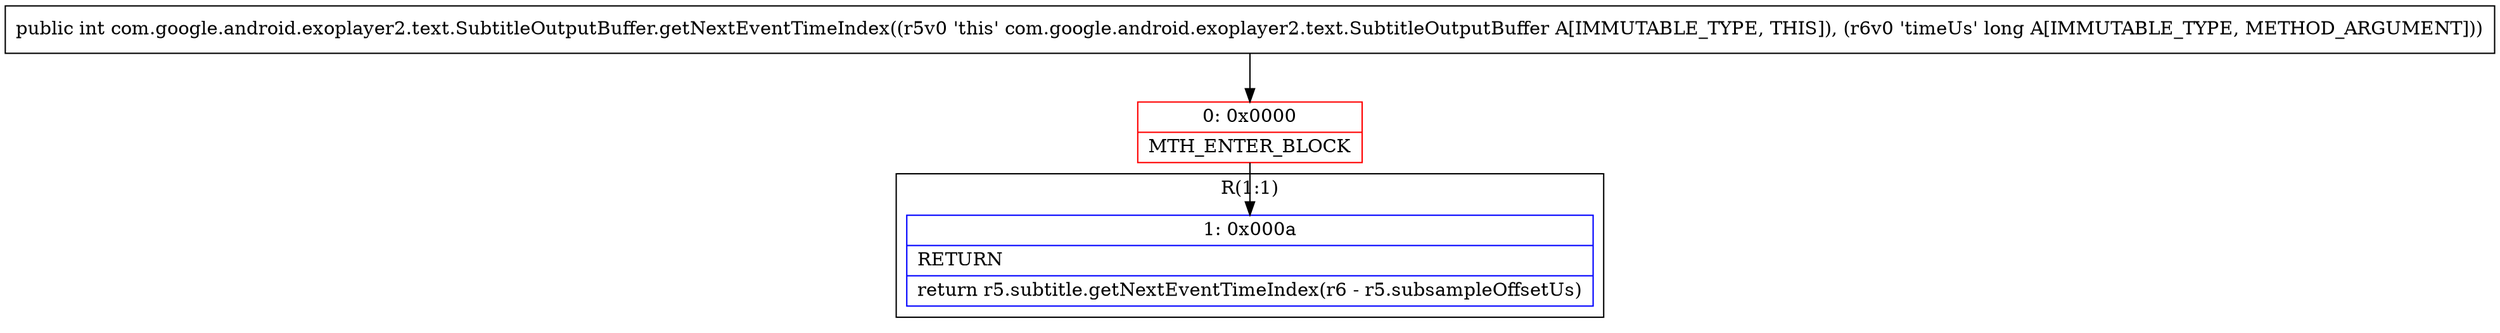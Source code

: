 digraph "CFG forcom.google.android.exoplayer2.text.SubtitleOutputBuffer.getNextEventTimeIndex(J)I" {
subgraph cluster_Region_1396789104 {
label = "R(1:1)";
node [shape=record,color=blue];
Node_1 [shape=record,label="{1\:\ 0x000a|RETURN\l|return r5.subtitle.getNextEventTimeIndex(r6 \- r5.subsampleOffsetUs)\l}"];
}
Node_0 [shape=record,color=red,label="{0\:\ 0x0000|MTH_ENTER_BLOCK\l}"];
MethodNode[shape=record,label="{public int com.google.android.exoplayer2.text.SubtitleOutputBuffer.getNextEventTimeIndex((r5v0 'this' com.google.android.exoplayer2.text.SubtitleOutputBuffer A[IMMUTABLE_TYPE, THIS]), (r6v0 'timeUs' long A[IMMUTABLE_TYPE, METHOD_ARGUMENT])) }"];
MethodNode -> Node_0;
Node_0 -> Node_1;
}

